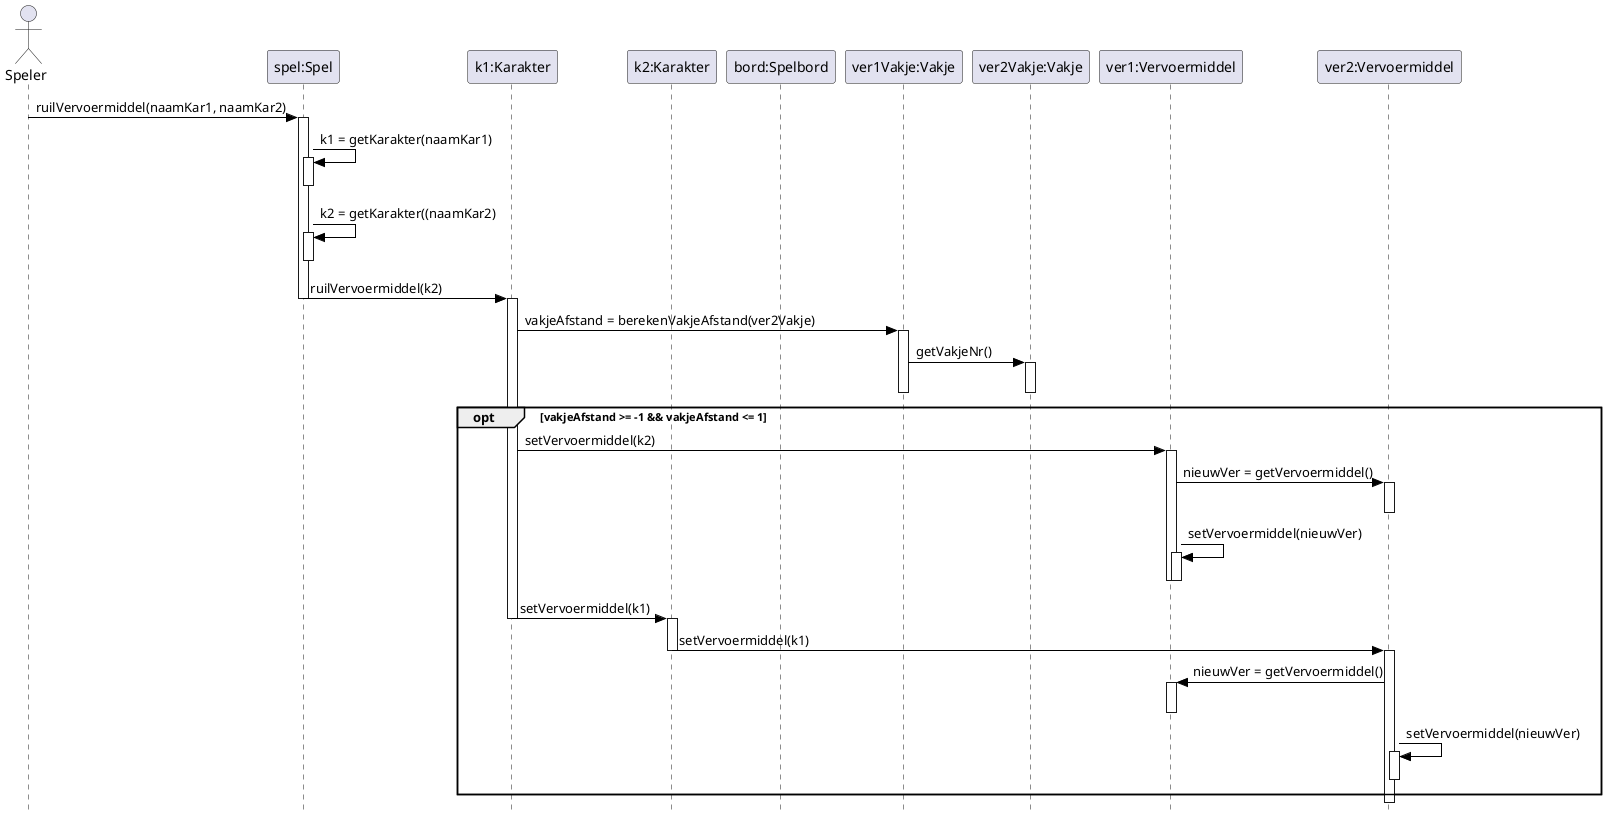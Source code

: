 @startuml sequence diagram methode teleporteer
'https://plantuml.com/sequence-diagram
skinparam style strictuml
skinparam class {
BackgroundColor LightGrey
ArrowColor Black
BorderColor Black
BackgroundColor<<Foo>> DarkGrey
}

skinparam backgroundcolor White
skinparam stereotypeCBackgroundColor YellowGreen

actor Speler
participant Spel as "spel:Spel"
participant k1 as "k1:Karakter"
participant k2 as "k2:Karakter"
participant Bord as "bord:Spelbord"
participant ver1Vakje as "ver1Vakje:Vakje"
participant ver2Vakje as "ver2Vakje:Vakje"
participant ver1 as "ver1:Vervoermiddel"
participant ver2 as "ver2:Vervoermiddel"

Speler -> Spel ++: ruilVervoermiddel(naamKar1, naamKar2)
Spel -> Spel ++-- : k1 = getKarakter(naamKar1)
Spel -> Spel ++-- : k2 = getKarakter((naamKar2)
Spel -> k1 --++ : ruilVervoermiddel(k2)
k1 -> ver1Vakje ++ : vakjeAfstand = berekenVakjeAfstand(ver2Vakje)
ver1Vakje -> ver2Vakje ++-- : getVakjeNr()
deactivate ver1Vakje
deactivate ver2Vakje
opt vakjeAfstand >= -1 && vakjeAfstand <= 1
    k1 -> ver1  ++: setVervoermiddel(k2)
    ver1 -> ver2 ++ : nieuwVer = getVervoermiddel()
    deactivate ver2
    ver1 -> ver1 ++--: setVervoermiddel(nieuwVer)
    deactivate ver1
    k1 -> k2 --++: setVervoermiddel(k1)
    k2 -> ver2 --++: setVervoermiddel(k1)
    ver2 -> ver1 ++ : nieuwVer = getVervoermiddel()
    deactivate ver1
    ver2 -> ver2 ++-- : setVervoermiddel(nieuwVer)

end



@enduml